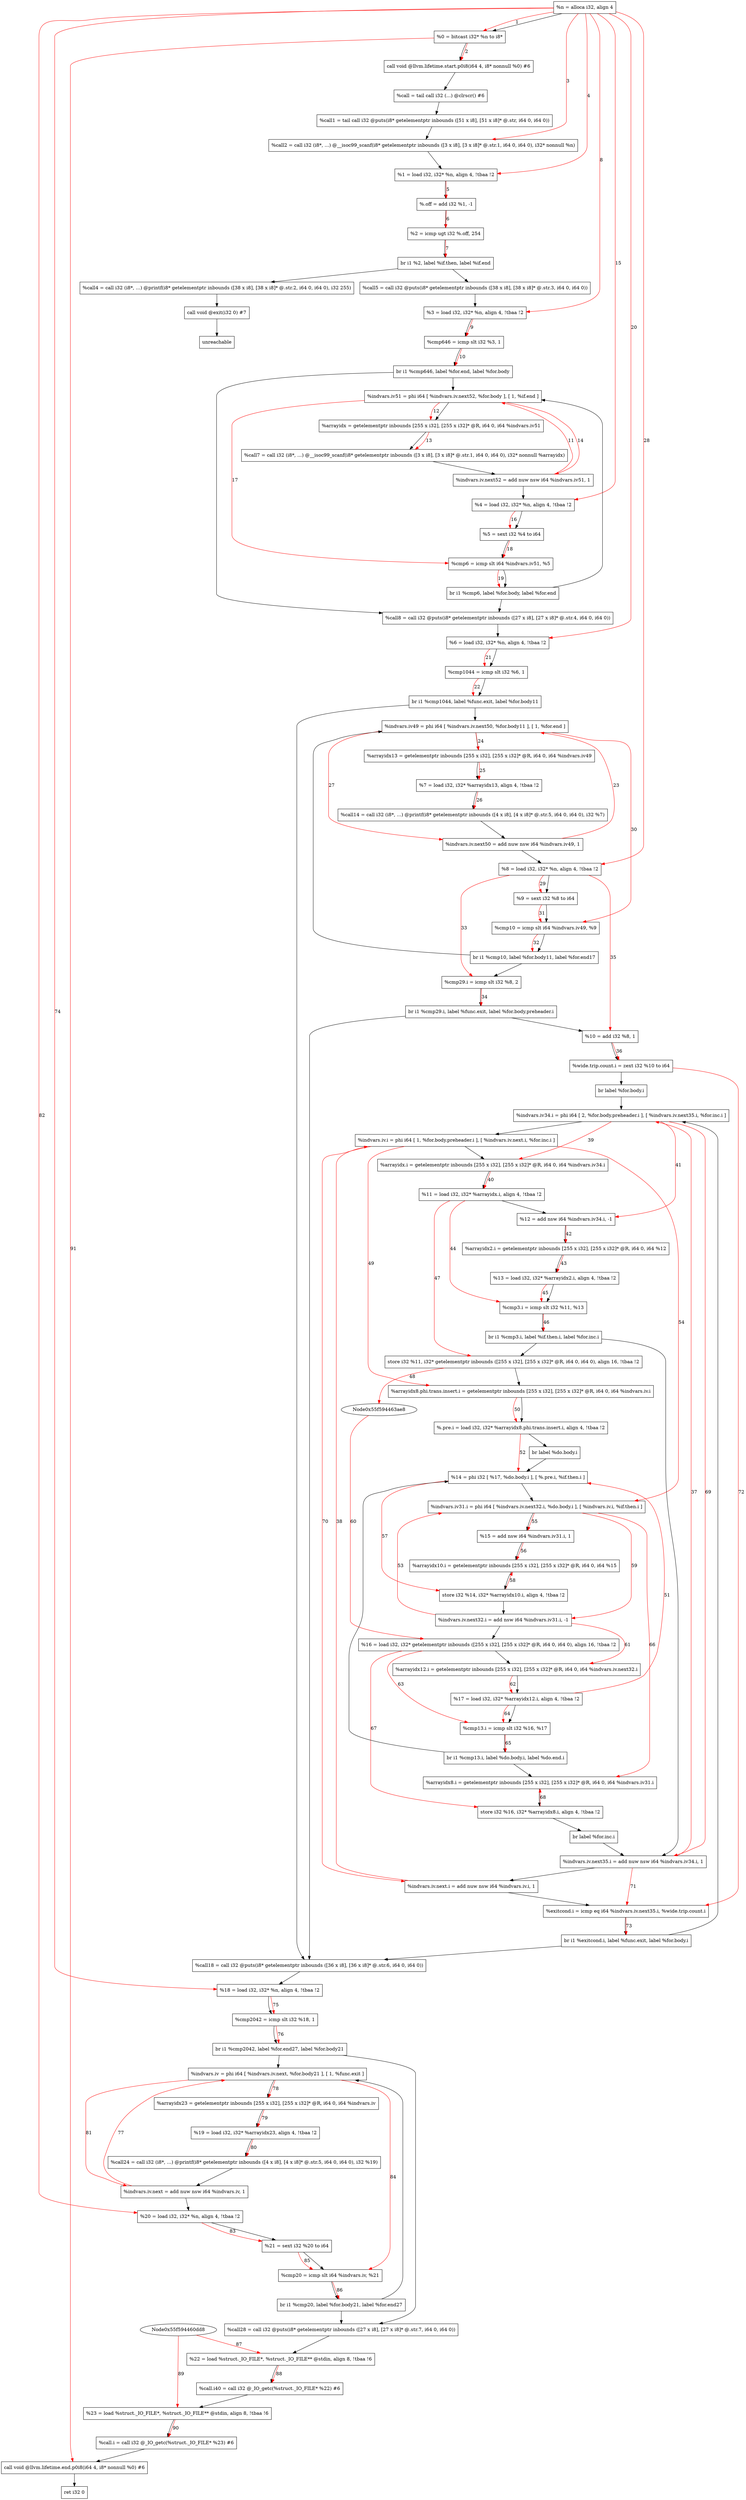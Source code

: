 digraph "CDFG for'main' function" {
	Node0x55f594461af8[shape=record, label="  %n = alloca i32, align 4"]
	Node0x55f594461cd8[shape=record, label="  %0 = bitcast i32* %n to i8*"]
	Node0x55f5944655c8[shape=record, label="  call void @llvm.lifetime.start.p0i8(i64 4, i8* nonnull %0) #6"]
	Node0x55f594465778[shape=record, label="  %call = tail call i32 (...) @clrscr() #6"]
	Node0x55f594465a00[shape=record, label="  %call1 = tail call i32 @puts(i8* getelementptr inbounds ([51 x i8], [51 x i8]* @.str, i64 0, i64 0))"]
	Node0x55f594466508[shape=record, label="  %call2 = call i32 (i8*, ...) @__isoc99_scanf(i8* getelementptr inbounds ([3 x i8], [3 x i8]* @.str.1, i64 0, i64 0), i32* nonnull %n)"]
	Node0x55f5944665c8[shape=record, label="  %1 = load i32, i32* %n, align 4, !tbaa !2"]
	Node0x55f594466690[shape=record, label="  %.off = add i32 %1, -1"]
	Node0x55f594466730[shape=record, label="  %2 = icmp ugt i32 %.off, 254"]
	Node0x55f594466968[shape=record, label="  br i1 %2, label %if.then, label %if.end"]
	Node0x55f594466b88[shape=record, label="  %call4 = call i32 (i8*, ...) @printf(i8* getelementptr inbounds ([38 x i8], [38 x i8]* @.str.2, i64 0, i64 0), i32 255)"]
	Node0x55f594466e10[shape=record, label="  call void @exit(i32 0) #7"]
	Node0x55f594466ed0[shape=record, label="  unreachable"]
	Node0x55f594466fc0[shape=record, label="  %call5 = call i32 @puts(i8* getelementptr inbounds ([38 x i8], [38 x i8]* @.str.3, i64 0, i64 0))"]
	Node0x55f5944668d8[shape=record, label="  %3 = load i32, i32* %n, align 4, !tbaa !2"]
	Node0x55f594467090[shape=record, label="  %cmp646 = icmp slt i32 %3, 1"]
	Node0x55f594467488[shape=record, label="  br i1 %cmp646, label %for.end, label %for.body"]
	Node0x55f594467588[shape=record, label="  %indvars.iv51 = phi i64 [ %indvars.iv.next52, %for.body ], [ 1, %if.end ]"]
	Node0x55f594467668[shape=record, label="  %arrayidx = getelementptr inbounds [255 x i32], [255 x i32]* @R, i64 0, i64 %indvars.iv51"]
	Node0x55f594467758[shape=record, label="  %call7 = call i32 (i8*, ...) @__isoc99_scanf(i8* getelementptr inbounds ([3 x i8], [3 x i8]* @.str.1, i64 0, i64 0), i32* nonnull %arrayidx)"]
	Node0x55f594467860[shape=record, label="  %indvars.iv.next52 = add nuw nsw i64 %indvars.iv51, 1"]
	Node0x55f5944673f8[shape=record, label="  %4 = load i32, i32* %n, align 4, !tbaa !2"]
	Node0x55f594467908[shape=record, label="  %5 = sext i32 %4 to i64"]
	Node0x55f594467980[shape=record, label="  %cmp6 = icmp slt i64 %indvars.iv51, %5"]
	Node0x55f594467a08[shape=record, label="  br i1 %cmp6, label %for.body, label %for.end"]
	Node0x55f594467b20[shape=record, label="  %call8 = call i32 @puts(i8* getelementptr inbounds ([27 x i8], [27 x i8]* @.str.4, i64 0, i64 0))"]
	Node0x55f594467178[shape=record, label="  %6 = load i32, i32* %n, align 4, !tbaa !2"]
	Node0x55f594467bf0[shape=record, label="  %cmp1044 = icmp slt i32 %6, 1"]
	Node0x55f594467df8[shape=record, label="  br i1 %cmp1044, label %func.exit, label %for.body11"]
	Node0x55f594467ec8[shape=record, label="  %indvars.iv49 = phi i64 [ %indvars.iv.next50, %for.body11 ], [ 1, %for.end ]"]
	Node0x55f594467fa8[shape=record, label="  %arrayidx13 = getelementptr inbounds [255 x i32], [255 x i32]* @R, i64 0, i64 %indvars.iv49"]
	Node0x55f594468048[shape=record, label="  %7 = load i32, i32* %arrayidx13, align 4, !tbaa !2"]
	Node0x55f594468178[shape=record, label="  %call14 = call i32 (i8*, ...) @printf(i8* getelementptr inbounds ([4 x i8], [4 x i8]* @.str.5, i64 0, i64 0), i32 %7)"]
	Node0x55f5944685a0[shape=record, label="  %indvars.iv.next50 = add nuw nsw i64 %indvars.iv49, 1"]
	Node0x55f594467d68[shape=record, label="  %8 = load i32, i32* %n, align 4, !tbaa !2"]
	Node0x55f594468688[shape=record, label="  %9 = sext i32 %8 to i64"]
	Node0x55f594468700[shape=record, label="  %cmp10 = icmp slt i64 %indvars.iv49, %9"]
	Node0x55f5944687e8[shape=record, label="  br i1 %cmp10, label %for.body11, label %for.end17"]
	Node0x55f594468860[shape=record, label="  %cmp29.i = icmp slt i32 %8, 2"]
	Node0x55f5944689a8[shape=record, label="  br i1 %cmp29.i, label %func.exit, label %for.body.preheader.i"]
	Node0x55f594468a50[shape=record, label="  %10 = add i32 %8, 1"]
	Node0x55f594468758[shape=record, label="  %wide.trip.count.i = zext i32 %10 to i64"]
	Node0x55f594468bb8[shape=record, label="  br label %for.body.i"]
	Node0x55f594468ce8[shape=record, label="  %indvars.iv34.i = phi i64 [ 2, %for.body.preheader.i ], [ %indvars.iv.next35.i, %for.inc.i ]"]
	Node0x55f594468ec8[shape=record, label="  %indvars.iv.i = phi i64 [ 1, %for.body.preheader.i ], [ %indvars.iv.next.i, %for.inc.i ]"]
	Node0x55f594468fa8[shape=record, label="  %arrayidx.i = getelementptr inbounds [255 x i32], [255 x i32]* @R, i64 0, i64 %indvars.iv34.i"]
	Node0x55f594469048[shape=record, label="  %11 = load i32, i32* %arrayidx.i, align 4, !tbaa !2"]
	Node0x55f5944690c0[shape=record, label="  %12 = add nsw i64 %indvars.iv34.i, -1"]
	Node0x55f594469148[shape=record, label="  %arrayidx2.i = getelementptr inbounds [255 x i32], [255 x i32]* @R, i64 0, i64 %12"]
	Node0x55f5944691e8[shape=record, label="  %13 = load i32, i32* %arrayidx2.i, align 4, !tbaa !2"]
	Node0x55f594469260[shape=record, label="  %cmp3.i = icmp slt i32 %11, %13"]
	Node0x55f5944693e8[shape=record, label="  br i1 %cmp3.i, label %if.then.i, label %for.inc.i"]
	Node0x55f594469480[shape=record, label="  store i32 %11, i32* getelementptr inbounds ([255 x i32], [255 x i32]* @R, i64 0, i64 0), align 16, !tbaa !2"]
	Node0x55f594469548[shape=record, label="  %arrayidx8.phi.trans.insert.i = getelementptr inbounds [255 x i32], [255 x i32]* @R, i64 0, i64 %indvars.iv.i"]
	Node0x55f594469358[shape=record, label="  %.pre.i = load i32, i32* %arrayidx8.phi.trans.insert.i, align 4, !tbaa !2"]
	Node0x55f594469708[shape=record, label="  br label %do.body.i"]
	Node0x55f594469798[shape=record, label="  %14 = phi i32 [ %17, %do.body.i ], [ %.pre.i, %if.then.i ]"]
	Node0x55f5944698b8[shape=record, label="  %indvars.iv31.i = phi i64 [ %indvars.iv.next32.i, %do.body.i ], [ %indvars.iv.i, %if.then.i ]"]
	Node0x55f594469980[shape=record, label="  %15 = add nsw i64 %indvars.iv31.i, 1"]
	Node0x55f594469a08[shape=record, label="  %arrayidx10.i = getelementptr inbounds [255 x i32], [255 x i32]* @R, i64 0, i64 %15"]
	Node0x55f594469ac0[shape=record, label="  store i32 %14, i32* %arrayidx10.i, align 4, !tbaa !2"]
	Node0x55f594469b70[shape=record, label="  %indvars.iv.next32.i = add nsw i64 %indvars.iv31.i, -1"]
	Node0x55f5944696a8[shape=record, label="  %16 = load i32, i32* getelementptr inbounds ([255 x i32], [255 x i32]* @R, i64 0, i64 0), align 16, !tbaa !2"]
	Node0x55f594469c28[shape=record, label="  %arrayidx12.i = getelementptr inbounds [255 x i32], [255 x i32]* @R, i64 0, i64 %indvars.iv.next32.i"]
	Node0x55f594469c98[shape=record, label="  %17 = load i32, i32* %arrayidx12.i, align 4, !tbaa !2"]
	Node0x55f594469d10[shape=record, label="  %cmp13.i = icmp slt i32 %16, %17"]
	Node0x55f594468628[shape=record, label="  br i1 %cmp13.i, label %do.body.i, label %do.end.i"]
	Node0x55f594465cc8[shape=record, label="  %arrayidx8.i = getelementptr inbounds [255 x i32], [255 x i32]* @R, i64 0, i64 %indvars.iv31.i"]
	Node0x55f594466370[shape=record, label="  store i32 %16, i32* %arrayidx8.i, align 4, !tbaa !2"]
	Node0x55f594465c38[shape=record, label="  br label %for.inc.i"]
	Node0x55f5944663f0[shape=record, label="  %indvars.iv.next35.i = add nuw nsw i64 %indvars.iv34.i, 1"]
	Node0x55f59446ade0[shape=record, label="  %indvars.iv.next.i = add nuw nsw i64 %indvars.iv.i, 1"]
	Node0x55f59446ae50[shape=record, label="  %exitcond.i = icmp eq i64 %indvars.iv.next35.i, %wide.trip.count.i"]
	Node0x55f59446aed8[shape=record, label="  br i1 %exitcond.i, label %func.exit, label %for.body.i"]
	Node0x55f59446afd0[shape=record, label="  %call18 = call i32 @puts(i8* getelementptr inbounds ([36 x i8], [36 x i8]* @.str.6, i64 0, i64 0))"]
	Node0x55f594467cb8[shape=record, label="  %18 = load i32, i32* %n, align 4, !tbaa !2"]
	Node0x55f59446b0a0[shape=record, label="  %cmp2042 = icmp slt i32 %18, 1"]
	Node0x55f59446b1c8[shape=record, label="  br i1 %cmp2042, label %for.end27, label %for.body21"]
	Node0x55f59446b278[shape=record, label="  %indvars.iv = phi i64 [ %indvars.iv.next, %for.body21 ], [ 1, %func.exit ]"]
	Node0x55f59446b388[shape=record, label="  %arrayidx23 = getelementptr inbounds [255 x i32], [255 x i32]* @R, i64 0, i64 %indvars.iv"]
	Node0x55f594468c98[shape=record, label="  %19 = load i32, i32* %arrayidx23, align 4, !tbaa !2"]
	Node0x55f59446b478[shape=record, label="  %call24 = call i32 (i8*, ...) @printf(i8* getelementptr inbounds ([4 x i8], [4 x i8]* @.str.5, i64 0, i64 0), i32 %19)"]
	Node0x55f59446b550[shape=record, label="  %indvars.iv.next = add nuw nsw i64 %indvars.iv, 1"]
	Node0x55f594468b58[shape=record, label="  %20 = load i32, i32* %n, align 4, !tbaa !2"]
	Node0x55f59446b5a8[shape=record, label="  %21 = sext i32 %20 to i64"]
	Node0x55f59446b620[shape=record, label="  %cmp20 = icmp slt i64 %indvars.iv, %21"]
	Node0x55f59446b6c8[shape=record, label="  br i1 %cmp20, label %for.body21, label %for.end27"]
	Node0x55f59446b7e0[shape=record, label="  %call28 = call i32 @puts(i8* getelementptr inbounds ([27 x i8], [27 x i8]* @.str.7, i64 0, i64 0))"]
	Node0x55f594468e58[shape=record, label="  %22 = load %struct._IO_FILE*, %struct._IO_FILE** @stdin, align 8, !tbaa !6"]
	Node0x55f59446bb00[shape=record, label="  %call.i40 = call i32 @_IO_getc(%struct._IO_FILE* %22) #6"]
	Node0x55f59446bbe8[shape=record, label="  %23 = load %struct._IO_FILE*, %struct._IO_FILE** @stdin, align 8, !tbaa !6"]
	Node0x55f59446c290[shape=record, label="  %call.i = call i32 @_IO_getc(%struct._IO_FILE* %23) #6"]
	Node0x55f59446c438[shape=record, label="  call void @llvm.lifetime.end.p0i8(i64 4, i8* nonnull %0) #6"]
	Node0x55f59446c4f8[shape=record, label="  ret i32 0"]
	Node0x55f594461af8 -> Node0x55f594461cd8
	Node0x55f594461cd8 -> Node0x55f5944655c8
	Node0x55f5944655c8 -> Node0x55f594465778
	Node0x55f594465778 -> Node0x55f594465a00
	Node0x55f594465a00 -> Node0x55f594466508
	Node0x55f594466508 -> Node0x55f5944665c8
	Node0x55f5944665c8 -> Node0x55f594466690
	Node0x55f594466690 -> Node0x55f594466730
	Node0x55f594466730 -> Node0x55f594466968
	Node0x55f594466968 -> Node0x55f594466b88
	Node0x55f594466968 -> Node0x55f594466fc0
	Node0x55f594466b88 -> Node0x55f594466e10
	Node0x55f594466e10 -> Node0x55f594466ed0
	Node0x55f594466fc0 -> Node0x55f5944668d8
	Node0x55f5944668d8 -> Node0x55f594467090
	Node0x55f594467090 -> Node0x55f594467488
	Node0x55f594467488 -> Node0x55f594467b20
	Node0x55f594467488 -> Node0x55f594467588
	Node0x55f594467588 -> Node0x55f594467668
	Node0x55f594467668 -> Node0x55f594467758
	Node0x55f594467758 -> Node0x55f594467860
	Node0x55f594467860 -> Node0x55f5944673f8
	Node0x55f5944673f8 -> Node0x55f594467908
	Node0x55f594467908 -> Node0x55f594467980
	Node0x55f594467980 -> Node0x55f594467a08
	Node0x55f594467a08 -> Node0x55f594467588
	Node0x55f594467a08 -> Node0x55f594467b20
	Node0x55f594467b20 -> Node0x55f594467178
	Node0x55f594467178 -> Node0x55f594467bf0
	Node0x55f594467bf0 -> Node0x55f594467df8
	Node0x55f594467df8 -> Node0x55f59446afd0
	Node0x55f594467df8 -> Node0x55f594467ec8
	Node0x55f594467ec8 -> Node0x55f594467fa8
	Node0x55f594467fa8 -> Node0x55f594468048
	Node0x55f594468048 -> Node0x55f594468178
	Node0x55f594468178 -> Node0x55f5944685a0
	Node0x55f5944685a0 -> Node0x55f594467d68
	Node0x55f594467d68 -> Node0x55f594468688
	Node0x55f594468688 -> Node0x55f594468700
	Node0x55f594468700 -> Node0x55f5944687e8
	Node0x55f5944687e8 -> Node0x55f594467ec8
	Node0x55f5944687e8 -> Node0x55f594468860
	Node0x55f594468860 -> Node0x55f5944689a8
	Node0x55f5944689a8 -> Node0x55f59446afd0
	Node0x55f5944689a8 -> Node0x55f594468a50
	Node0x55f594468a50 -> Node0x55f594468758
	Node0x55f594468758 -> Node0x55f594468bb8
	Node0x55f594468bb8 -> Node0x55f594468ce8
	Node0x55f594468ce8 -> Node0x55f594468ec8
	Node0x55f594468ec8 -> Node0x55f594468fa8
	Node0x55f594468fa8 -> Node0x55f594469048
	Node0x55f594469048 -> Node0x55f5944690c0
	Node0x55f5944690c0 -> Node0x55f594469148
	Node0x55f594469148 -> Node0x55f5944691e8
	Node0x55f5944691e8 -> Node0x55f594469260
	Node0x55f594469260 -> Node0x55f5944693e8
	Node0x55f5944693e8 -> Node0x55f594469480
	Node0x55f5944693e8 -> Node0x55f5944663f0
	Node0x55f594469480 -> Node0x55f594469548
	Node0x55f594469548 -> Node0x55f594469358
	Node0x55f594469358 -> Node0x55f594469708
	Node0x55f594469708 -> Node0x55f594469798
	Node0x55f594469798 -> Node0x55f5944698b8
	Node0x55f5944698b8 -> Node0x55f594469980
	Node0x55f594469980 -> Node0x55f594469a08
	Node0x55f594469a08 -> Node0x55f594469ac0
	Node0x55f594469ac0 -> Node0x55f594469b70
	Node0x55f594469b70 -> Node0x55f5944696a8
	Node0x55f5944696a8 -> Node0x55f594469c28
	Node0x55f594469c28 -> Node0x55f594469c98
	Node0x55f594469c98 -> Node0x55f594469d10
	Node0x55f594469d10 -> Node0x55f594468628
	Node0x55f594468628 -> Node0x55f594469798
	Node0x55f594468628 -> Node0x55f594465cc8
	Node0x55f594465cc8 -> Node0x55f594466370
	Node0x55f594466370 -> Node0x55f594465c38
	Node0x55f594465c38 -> Node0x55f5944663f0
	Node0x55f5944663f0 -> Node0x55f59446ade0
	Node0x55f59446ade0 -> Node0x55f59446ae50
	Node0x55f59446ae50 -> Node0x55f59446aed8
	Node0x55f59446aed8 -> Node0x55f59446afd0
	Node0x55f59446aed8 -> Node0x55f594468ce8
	Node0x55f59446afd0 -> Node0x55f594467cb8
	Node0x55f594467cb8 -> Node0x55f59446b0a0
	Node0x55f59446b0a0 -> Node0x55f59446b1c8
	Node0x55f59446b1c8 -> Node0x55f59446b7e0
	Node0x55f59446b1c8 -> Node0x55f59446b278
	Node0x55f59446b278 -> Node0x55f59446b388
	Node0x55f59446b388 -> Node0x55f594468c98
	Node0x55f594468c98 -> Node0x55f59446b478
	Node0x55f59446b478 -> Node0x55f59446b550
	Node0x55f59446b550 -> Node0x55f594468b58
	Node0x55f594468b58 -> Node0x55f59446b5a8
	Node0x55f59446b5a8 -> Node0x55f59446b620
	Node0x55f59446b620 -> Node0x55f59446b6c8
	Node0x55f59446b6c8 -> Node0x55f59446b278
	Node0x55f59446b6c8 -> Node0x55f59446b7e0
	Node0x55f59446b7e0 -> Node0x55f594468e58
	Node0x55f594468e58 -> Node0x55f59446bb00
	Node0x55f59446bb00 -> Node0x55f59446bbe8
	Node0x55f59446bbe8 -> Node0x55f59446c290
	Node0x55f59446c290 -> Node0x55f59446c438
	Node0x55f59446c438 -> Node0x55f59446c4f8
edge [color=red]
	Node0x55f594461af8 -> Node0x55f594461cd8[label="1"]
	Node0x55f594461cd8 -> Node0x55f5944655c8[label="2"]
	Node0x55f594461af8 -> Node0x55f594466508[label="3"]
	Node0x55f594461af8 -> Node0x55f5944665c8[label="4"]
	Node0x55f5944665c8 -> Node0x55f594466690[label="5"]
	Node0x55f594466690 -> Node0x55f594466730[label="6"]
	Node0x55f594466730 -> Node0x55f594466968[label="7"]
	Node0x55f594461af8 -> Node0x55f5944668d8[label="8"]
	Node0x55f5944668d8 -> Node0x55f594467090[label="9"]
	Node0x55f594467090 -> Node0x55f594467488[label="10"]
	Node0x55f594467860 -> Node0x55f594467588[label="11"]
	Node0x55f594467588 -> Node0x55f594467668[label="12"]
	Node0x55f594467668 -> Node0x55f594467758[label="13"]
	Node0x55f594467588 -> Node0x55f594467860[label="14"]
	Node0x55f594461af8 -> Node0x55f5944673f8[label="15"]
	Node0x55f5944673f8 -> Node0x55f594467908[label="16"]
	Node0x55f594467588 -> Node0x55f594467980[label="17"]
	Node0x55f594467908 -> Node0x55f594467980[label="18"]
	Node0x55f594467980 -> Node0x55f594467a08[label="19"]
	Node0x55f594461af8 -> Node0x55f594467178[label="20"]
	Node0x55f594467178 -> Node0x55f594467bf0[label="21"]
	Node0x55f594467bf0 -> Node0x55f594467df8[label="22"]
	Node0x55f5944685a0 -> Node0x55f594467ec8[label="23"]
	Node0x55f594467ec8 -> Node0x55f594467fa8[label="24"]
	Node0x55f594467fa8 -> Node0x55f594468048[label="25"]
	Node0x55f594468048 -> Node0x55f594468178[label="26"]
	Node0x55f594467ec8 -> Node0x55f5944685a0[label="27"]
	Node0x55f594461af8 -> Node0x55f594467d68[label="28"]
	Node0x55f594467d68 -> Node0x55f594468688[label="29"]
	Node0x55f594467ec8 -> Node0x55f594468700[label="30"]
	Node0x55f594468688 -> Node0x55f594468700[label="31"]
	Node0x55f594468700 -> Node0x55f5944687e8[label="32"]
	Node0x55f594467d68 -> Node0x55f594468860[label="33"]
	Node0x55f594468860 -> Node0x55f5944689a8[label="34"]
	Node0x55f594467d68 -> Node0x55f594468a50[label="35"]
	Node0x55f594468a50 -> Node0x55f594468758[label="36"]
	Node0x55f5944663f0 -> Node0x55f594468ce8[label="37"]
	Node0x55f59446ade0 -> Node0x55f594468ec8[label="38"]
	Node0x55f594468ce8 -> Node0x55f594468fa8[label="39"]
	Node0x55f594468fa8 -> Node0x55f594469048[label="40"]
	Node0x55f594468ce8 -> Node0x55f5944690c0[label="41"]
	Node0x55f5944690c0 -> Node0x55f594469148[label="42"]
	Node0x55f594469148 -> Node0x55f5944691e8[label="43"]
	Node0x55f594469048 -> Node0x55f594469260[label="44"]
	Node0x55f5944691e8 -> Node0x55f594469260[label="45"]
	Node0x55f594469260 -> Node0x55f5944693e8[label="46"]
	Node0x55f594469048 -> Node0x55f594469480[label="47"]
	Node0x55f594469480 -> Node0x55f594463ae8[label="48"]
	Node0x55f594468ec8 -> Node0x55f594469548[label="49"]
	Node0x55f594469548 -> Node0x55f594469358[label="50"]
	Node0x55f594469c98 -> Node0x55f594469798[label="51"]
	Node0x55f594469358 -> Node0x55f594469798[label="52"]
	Node0x55f594469b70 -> Node0x55f5944698b8[label="53"]
	Node0x55f594468ec8 -> Node0x55f5944698b8[label="54"]
	Node0x55f5944698b8 -> Node0x55f594469980[label="55"]
	Node0x55f594469980 -> Node0x55f594469a08[label="56"]
	Node0x55f594469798 -> Node0x55f594469ac0[label="57"]
	Node0x55f594469ac0 -> Node0x55f594469a08[label="58"]
	Node0x55f5944698b8 -> Node0x55f594469b70[label="59"]
	Node0x55f594463ae8 -> Node0x55f5944696a8[label="60"]
	Node0x55f594469b70 -> Node0x55f594469c28[label="61"]
	Node0x55f594469c28 -> Node0x55f594469c98[label="62"]
	Node0x55f5944696a8 -> Node0x55f594469d10[label="63"]
	Node0x55f594469c98 -> Node0x55f594469d10[label="64"]
	Node0x55f594469d10 -> Node0x55f594468628[label="65"]
	Node0x55f5944698b8 -> Node0x55f594465cc8[label="66"]
	Node0x55f5944696a8 -> Node0x55f594466370[label="67"]
	Node0x55f594466370 -> Node0x55f594465cc8[label="68"]
	Node0x55f594468ce8 -> Node0x55f5944663f0[label="69"]
	Node0x55f594468ec8 -> Node0x55f59446ade0[label="70"]
	Node0x55f5944663f0 -> Node0x55f59446ae50[label="71"]
	Node0x55f594468758 -> Node0x55f59446ae50[label="72"]
	Node0x55f59446ae50 -> Node0x55f59446aed8[label="73"]
	Node0x55f594461af8 -> Node0x55f594467cb8[label="74"]
	Node0x55f594467cb8 -> Node0x55f59446b0a0[label="75"]
	Node0x55f59446b0a0 -> Node0x55f59446b1c8[label="76"]
	Node0x55f59446b550 -> Node0x55f59446b278[label="77"]
	Node0x55f59446b278 -> Node0x55f59446b388[label="78"]
	Node0x55f59446b388 -> Node0x55f594468c98[label="79"]
	Node0x55f594468c98 -> Node0x55f59446b478[label="80"]
	Node0x55f59446b278 -> Node0x55f59446b550[label="81"]
	Node0x55f594461af8 -> Node0x55f594468b58[label="82"]
	Node0x55f594468b58 -> Node0x55f59446b5a8[label="83"]
	Node0x55f59446b278 -> Node0x55f59446b620[label="84"]
	Node0x55f59446b5a8 -> Node0x55f59446b620[label="85"]
	Node0x55f59446b620 -> Node0x55f59446b6c8[label="86"]
	Node0x55f594460dd8 -> Node0x55f594468e58[label="87"]
	Node0x55f594468e58 -> Node0x55f59446bb00[label="88"]
	Node0x55f594460dd8 -> Node0x55f59446bbe8[label="89"]
	Node0x55f59446bbe8 -> Node0x55f59446c290[label="90"]
	Node0x55f594461cd8 -> Node0x55f59446c438[label="91"]
}

